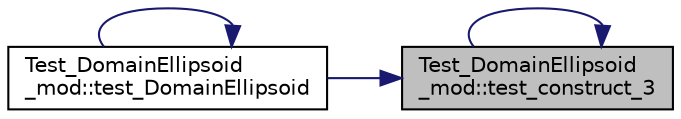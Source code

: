 digraph "Test_DomainEllipsoid_mod::test_construct_3"
{
 // LATEX_PDF_SIZE
  edge [fontname="Helvetica",fontsize="10",labelfontname="Helvetica",labelfontsize="10"];
  node [fontname="Helvetica",fontsize="10",shape=record];
  rankdir="RL";
  Node1 [label="Test_DomainEllipsoid\l_mod::test_construct_3",height=0.2,width=0.4,color="black", fillcolor="grey75", style="filled", fontcolor="black",tooltip="Test construct for a multi-dimensional non-spherical domain."];
  Node1 -> Node1 [dir="back",color="midnightblue",fontsize="10",style="solid"];
  Node1 -> Node2 [dir="back",color="midnightblue",fontsize="10",style="solid"];
  Node2 [label="Test_DomainEllipsoid\l_mod::test_DomainEllipsoid",height=0.2,width=0.4,color="black", fillcolor="white", style="filled",URL="$namespaceTest__DomainEllipsoid__mod.html#a874d685879c33503d1b8d76a98a20c87",tooltip=" "];
  Node2 -> Node2 [dir="back",color="midnightblue",fontsize="10",style="solid"];
}
